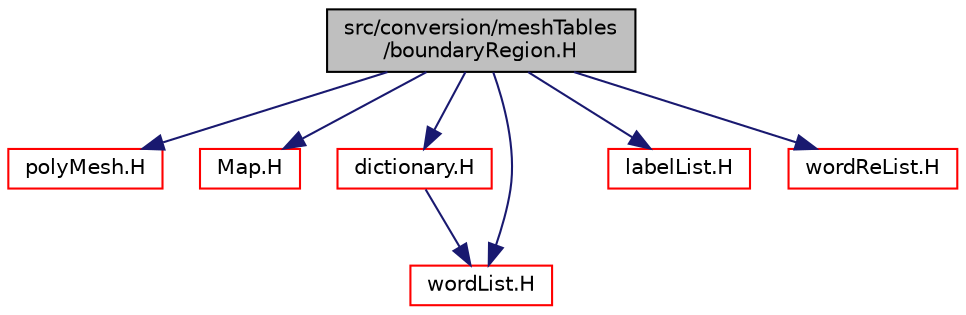 digraph "src/conversion/meshTables/boundaryRegion.H"
{
  bgcolor="transparent";
  edge [fontname="Helvetica",fontsize="10",labelfontname="Helvetica",labelfontsize="10"];
  node [fontname="Helvetica",fontsize="10",shape=record];
  Node1 [label="src/conversion/meshTables\l/boundaryRegion.H",height=0.2,width=0.4,color="black", fillcolor="grey75", style="filled", fontcolor="black"];
  Node1 -> Node2 [color="midnightblue",fontsize="10",style="solid",fontname="Helvetica"];
  Node2 [label="polyMesh.H",height=0.2,width=0.4,color="red",URL="$a08802.html"];
  Node1 -> Node3 [color="midnightblue",fontsize="10",style="solid",fontname="Helvetica"];
  Node3 [label="Map.H",height=0.2,width=0.4,color="red",URL="$a07742.html"];
  Node1 -> Node4 [color="midnightblue",fontsize="10",style="solid",fontname="Helvetica"];
  Node4 [label="dictionary.H",height=0.2,width=0.4,color="red",URL="$a07847.html"];
  Node4 -> Node5 [color="midnightblue",fontsize="10",style="solid",fontname="Helvetica"];
  Node5 [label="wordList.H",height=0.2,width=0.4,color="red",URL="$a09160.html"];
  Node1 -> Node6 [color="midnightblue",fontsize="10",style="solid",fontname="Helvetica"];
  Node6 [label="labelList.H",height=0.2,width=0.4,color="red",URL="$a09054.html"];
  Node1 -> Node5 [color="midnightblue",fontsize="10",style="solid",fontname="Helvetica"];
  Node1 -> Node7 [color="midnightblue",fontsize="10",style="solid",fontname="Helvetica"];
  Node7 [label="wordReList.H",height=0.2,width=0.4,color="red",URL="$a09161.html"];
}
